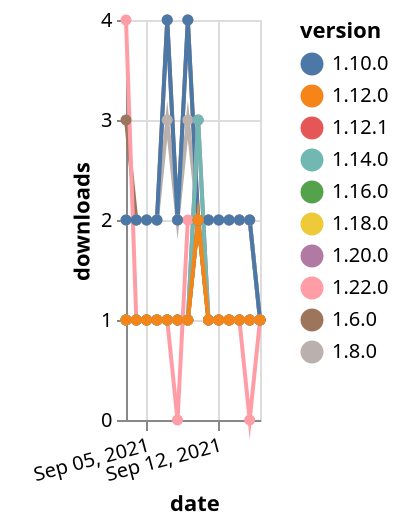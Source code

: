 {"$schema": "https://vega.github.io/schema/vega-lite/v5.json", "description": "A simple bar chart with embedded data.", "data": {"values": [{"date": "2021-09-03", "total": 3061, "delta": 3, "version": "1.6.0"}, {"date": "2021-09-04", "total": 3063, "delta": 2, "version": "1.6.0"}, {"date": "2021-09-05", "total": 3065, "delta": 2, "version": "1.6.0"}, {"date": "2021-09-06", "total": 3067, "delta": 2, "version": "1.6.0"}, {"date": "2021-09-07", "total": 3071, "delta": 4, "version": "1.6.0"}, {"date": "2021-09-08", "total": 3073, "delta": 2, "version": "1.6.0"}, {"date": "2021-09-09", "total": 3077, "delta": 4, "version": "1.6.0"}, {"date": "2021-09-10", "total": 3079, "delta": 2, "version": "1.6.0"}, {"date": "2021-09-11", "total": 3081, "delta": 2, "version": "1.6.0"}, {"date": "2021-09-12", "total": 3083, "delta": 2, "version": "1.6.0"}, {"date": "2021-09-13", "total": 3085, "delta": 2, "version": "1.6.0"}, {"date": "2021-09-14", "total": 3087, "delta": 2, "version": "1.6.0"}, {"date": "2021-09-15", "total": 3089, "delta": 2, "version": "1.6.0"}, {"date": "2021-09-16", "total": 3090, "delta": 1, "version": "1.6.0"}, {"date": "2021-09-03", "total": 161, "delta": 1, "version": "1.18.0"}, {"date": "2021-09-04", "total": 162, "delta": 1, "version": "1.18.0"}, {"date": "2021-09-05", "total": 163, "delta": 1, "version": "1.18.0"}, {"date": "2021-09-06", "total": 164, "delta": 1, "version": "1.18.0"}, {"date": "2021-09-07", "total": 165, "delta": 1, "version": "1.18.0"}, {"date": "2021-09-08", "total": 166, "delta": 1, "version": "1.18.0"}, {"date": "2021-09-09", "total": 167, "delta": 1, "version": "1.18.0"}, {"date": "2021-09-10", "total": 169, "delta": 2, "version": "1.18.0"}, {"date": "2021-09-11", "total": 170, "delta": 1, "version": "1.18.0"}, {"date": "2021-09-12", "total": 171, "delta": 1, "version": "1.18.0"}, {"date": "2021-09-13", "total": 172, "delta": 1, "version": "1.18.0"}, {"date": "2021-09-14", "total": 173, "delta": 1, "version": "1.18.0"}, {"date": "2021-09-15", "total": 174, "delta": 1, "version": "1.18.0"}, {"date": "2021-09-16", "total": 175, "delta": 1, "version": "1.18.0"}, {"date": "2021-09-03", "total": 128, "delta": 4, "version": "1.22.0"}, {"date": "2021-09-04", "total": 129, "delta": 1, "version": "1.22.0"}, {"date": "2021-09-05", "total": 130, "delta": 1, "version": "1.22.0"}, {"date": "2021-09-06", "total": 131, "delta": 1, "version": "1.22.0"}, {"date": "2021-09-07", "total": 132, "delta": 1, "version": "1.22.0"}, {"date": "2021-09-08", "total": 132, "delta": 0, "version": "1.22.0"}, {"date": "2021-09-09", "total": 134, "delta": 2, "version": "1.22.0"}, {"date": "2021-09-10", "total": 136, "delta": 2, "version": "1.22.0"}, {"date": "2021-09-11", "total": 137, "delta": 1, "version": "1.22.0"}, {"date": "2021-09-12", "total": 138, "delta": 1, "version": "1.22.0"}, {"date": "2021-09-13", "total": 139, "delta": 1, "version": "1.22.0"}, {"date": "2021-09-14", "total": 140, "delta": 1, "version": "1.22.0"}, {"date": "2021-09-15", "total": 140, "delta": 0, "version": "1.22.0"}, {"date": "2021-09-16", "total": 141, "delta": 1, "version": "1.22.0"}, {"date": "2021-09-03", "total": 2578, "delta": 2, "version": "1.8.0"}, {"date": "2021-09-04", "total": 2580, "delta": 2, "version": "1.8.0"}, {"date": "2021-09-05", "total": 2582, "delta": 2, "version": "1.8.0"}, {"date": "2021-09-06", "total": 2584, "delta": 2, "version": "1.8.0"}, {"date": "2021-09-07", "total": 2587, "delta": 3, "version": "1.8.0"}, {"date": "2021-09-08", "total": 2589, "delta": 2, "version": "1.8.0"}, {"date": "2021-09-09", "total": 2592, "delta": 3, "version": "1.8.0"}, {"date": "2021-09-10", "total": 2594, "delta": 2, "version": "1.8.0"}, {"date": "2021-09-11", "total": 2596, "delta": 2, "version": "1.8.0"}, {"date": "2021-09-12", "total": 2598, "delta": 2, "version": "1.8.0"}, {"date": "2021-09-13", "total": 2600, "delta": 2, "version": "1.8.0"}, {"date": "2021-09-14", "total": 2602, "delta": 2, "version": "1.8.0"}, {"date": "2021-09-15", "total": 2604, "delta": 2, "version": "1.8.0"}, {"date": "2021-09-16", "total": 2605, "delta": 1, "version": "1.8.0"}, {"date": "2021-09-03", "total": 2445, "delta": 2, "version": "1.10.0"}, {"date": "2021-09-04", "total": 2447, "delta": 2, "version": "1.10.0"}, {"date": "2021-09-05", "total": 2449, "delta": 2, "version": "1.10.0"}, {"date": "2021-09-06", "total": 2451, "delta": 2, "version": "1.10.0"}, {"date": "2021-09-07", "total": 2455, "delta": 4, "version": "1.10.0"}, {"date": "2021-09-08", "total": 2457, "delta": 2, "version": "1.10.0"}, {"date": "2021-09-09", "total": 2461, "delta": 4, "version": "1.10.0"}, {"date": "2021-09-10", "total": 2463, "delta": 2, "version": "1.10.0"}, {"date": "2021-09-11", "total": 2465, "delta": 2, "version": "1.10.0"}, {"date": "2021-09-12", "total": 2467, "delta": 2, "version": "1.10.0"}, {"date": "2021-09-13", "total": 2469, "delta": 2, "version": "1.10.0"}, {"date": "2021-09-14", "total": 2471, "delta": 2, "version": "1.10.0"}, {"date": "2021-09-15", "total": 2473, "delta": 2, "version": "1.10.0"}, {"date": "2021-09-16", "total": 2474, "delta": 1, "version": "1.10.0"}, {"date": "2021-09-03", "total": 245, "delta": 1, "version": "1.12.1"}, {"date": "2021-09-04", "total": 246, "delta": 1, "version": "1.12.1"}, {"date": "2021-09-05", "total": 247, "delta": 1, "version": "1.12.1"}, {"date": "2021-09-06", "total": 248, "delta": 1, "version": "1.12.1"}, {"date": "2021-09-07", "total": 249, "delta": 1, "version": "1.12.1"}, {"date": "2021-09-08", "total": 250, "delta": 1, "version": "1.12.1"}, {"date": "2021-09-09", "total": 251, "delta": 1, "version": "1.12.1"}, {"date": "2021-09-10", "total": 253, "delta": 2, "version": "1.12.1"}, {"date": "2021-09-11", "total": 254, "delta": 1, "version": "1.12.1"}, {"date": "2021-09-12", "total": 255, "delta": 1, "version": "1.12.1"}, {"date": "2021-09-13", "total": 256, "delta": 1, "version": "1.12.1"}, {"date": "2021-09-14", "total": 257, "delta": 1, "version": "1.12.1"}, {"date": "2021-09-15", "total": 258, "delta": 1, "version": "1.12.1"}, {"date": "2021-09-16", "total": 259, "delta": 1, "version": "1.12.1"}, {"date": "2021-09-03", "total": 185, "delta": 1, "version": "1.20.0"}, {"date": "2021-09-04", "total": 186, "delta": 1, "version": "1.20.0"}, {"date": "2021-09-05", "total": 187, "delta": 1, "version": "1.20.0"}, {"date": "2021-09-06", "total": 188, "delta": 1, "version": "1.20.0"}, {"date": "2021-09-07", "total": 189, "delta": 1, "version": "1.20.0"}, {"date": "2021-09-08", "total": 190, "delta": 1, "version": "1.20.0"}, {"date": "2021-09-09", "total": 191, "delta": 1, "version": "1.20.0"}, {"date": "2021-09-10", "total": 194, "delta": 3, "version": "1.20.0"}, {"date": "2021-09-11", "total": 195, "delta": 1, "version": "1.20.0"}, {"date": "2021-09-12", "total": 196, "delta": 1, "version": "1.20.0"}, {"date": "2021-09-13", "total": 197, "delta": 1, "version": "1.20.0"}, {"date": "2021-09-14", "total": 198, "delta": 1, "version": "1.20.0"}, {"date": "2021-09-15", "total": 199, "delta": 1, "version": "1.20.0"}, {"date": "2021-09-16", "total": 200, "delta": 1, "version": "1.20.0"}, {"date": "2021-09-03", "total": 186, "delta": 1, "version": "1.16.0"}, {"date": "2021-09-04", "total": 187, "delta": 1, "version": "1.16.0"}, {"date": "2021-09-05", "total": 188, "delta": 1, "version": "1.16.0"}, {"date": "2021-09-06", "total": 189, "delta": 1, "version": "1.16.0"}, {"date": "2021-09-07", "total": 190, "delta": 1, "version": "1.16.0"}, {"date": "2021-09-08", "total": 191, "delta": 1, "version": "1.16.0"}, {"date": "2021-09-09", "total": 192, "delta": 1, "version": "1.16.0"}, {"date": "2021-09-10", "total": 194, "delta": 2, "version": "1.16.0"}, {"date": "2021-09-11", "total": 195, "delta": 1, "version": "1.16.0"}, {"date": "2021-09-12", "total": 196, "delta": 1, "version": "1.16.0"}, {"date": "2021-09-13", "total": 197, "delta": 1, "version": "1.16.0"}, {"date": "2021-09-14", "total": 198, "delta": 1, "version": "1.16.0"}, {"date": "2021-09-15", "total": 199, "delta": 1, "version": "1.16.0"}, {"date": "2021-09-16", "total": 200, "delta": 1, "version": "1.16.0"}, {"date": "2021-09-03", "total": 335, "delta": 1, "version": "1.14.0"}, {"date": "2021-09-04", "total": 336, "delta": 1, "version": "1.14.0"}, {"date": "2021-09-05", "total": 337, "delta": 1, "version": "1.14.0"}, {"date": "2021-09-06", "total": 338, "delta": 1, "version": "1.14.0"}, {"date": "2021-09-07", "total": 339, "delta": 1, "version": "1.14.0"}, {"date": "2021-09-08", "total": 340, "delta": 1, "version": "1.14.0"}, {"date": "2021-09-09", "total": 341, "delta": 1, "version": "1.14.0"}, {"date": "2021-09-10", "total": 344, "delta": 3, "version": "1.14.0"}, {"date": "2021-09-11", "total": 345, "delta": 1, "version": "1.14.0"}, {"date": "2021-09-12", "total": 346, "delta": 1, "version": "1.14.0"}, {"date": "2021-09-13", "total": 347, "delta": 1, "version": "1.14.0"}, {"date": "2021-09-14", "total": 348, "delta": 1, "version": "1.14.0"}, {"date": "2021-09-15", "total": 349, "delta": 1, "version": "1.14.0"}, {"date": "2021-09-16", "total": 350, "delta": 1, "version": "1.14.0"}, {"date": "2021-09-03", "total": 242, "delta": 1, "version": "1.12.0"}, {"date": "2021-09-04", "total": 243, "delta": 1, "version": "1.12.0"}, {"date": "2021-09-05", "total": 244, "delta": 1, "version": "1.12.0"}, {"date": "2021-09-06", "total": 245, "delta": 1, "version": "1.12.0"}, {"date": "2021-09-07", "total": 246, "delta": 1, "version": "1.12.0"}, {"date": "2021-09-08", "total": 247, "delta": 1, "version": "1.12.0"}, {"date": "2021-09-09", "total": 248, "delta": 1, "version": "1.12.0"}, {"date": "2021-09-10", "total": 250, "delta": 2, "version": "1.12.0"}, {"date": "2021-09-11", "total": 251, "delta": 1, "version": "1.12.0"}, {"date": "2021-09-12", "total": 252, "delta": 1, "version": "1.12.0"}, {"date": "2021-09-13", "total": 253, "delta": 1, "version": "1.12.0"}, {"date": "2021-09-14", "total": 254, "delta": 1, "version": "1.12.0"}, {"date": "2021-09-15", "total": 255, "delta": 1, "version": "1.12.0"}, {"date": "2021-09-16", "total": 256, "delta": 1, "version": "1.12.0"}]}, "width": "container", "mark": {"type": "line", "point": {"filled": true}}, "encoding": {"x": {"field": "date", "type": "temporal", "timeUnit": "yearmonthdate", "title": "date", "axis": {"labelAngle": -15}}, "y": {"field": "delta", "type": "quantitative", "title": "downloads"}, "color": {"field": "version", "type": "nominal"}, "tooltip": {"field": "delta"}}}